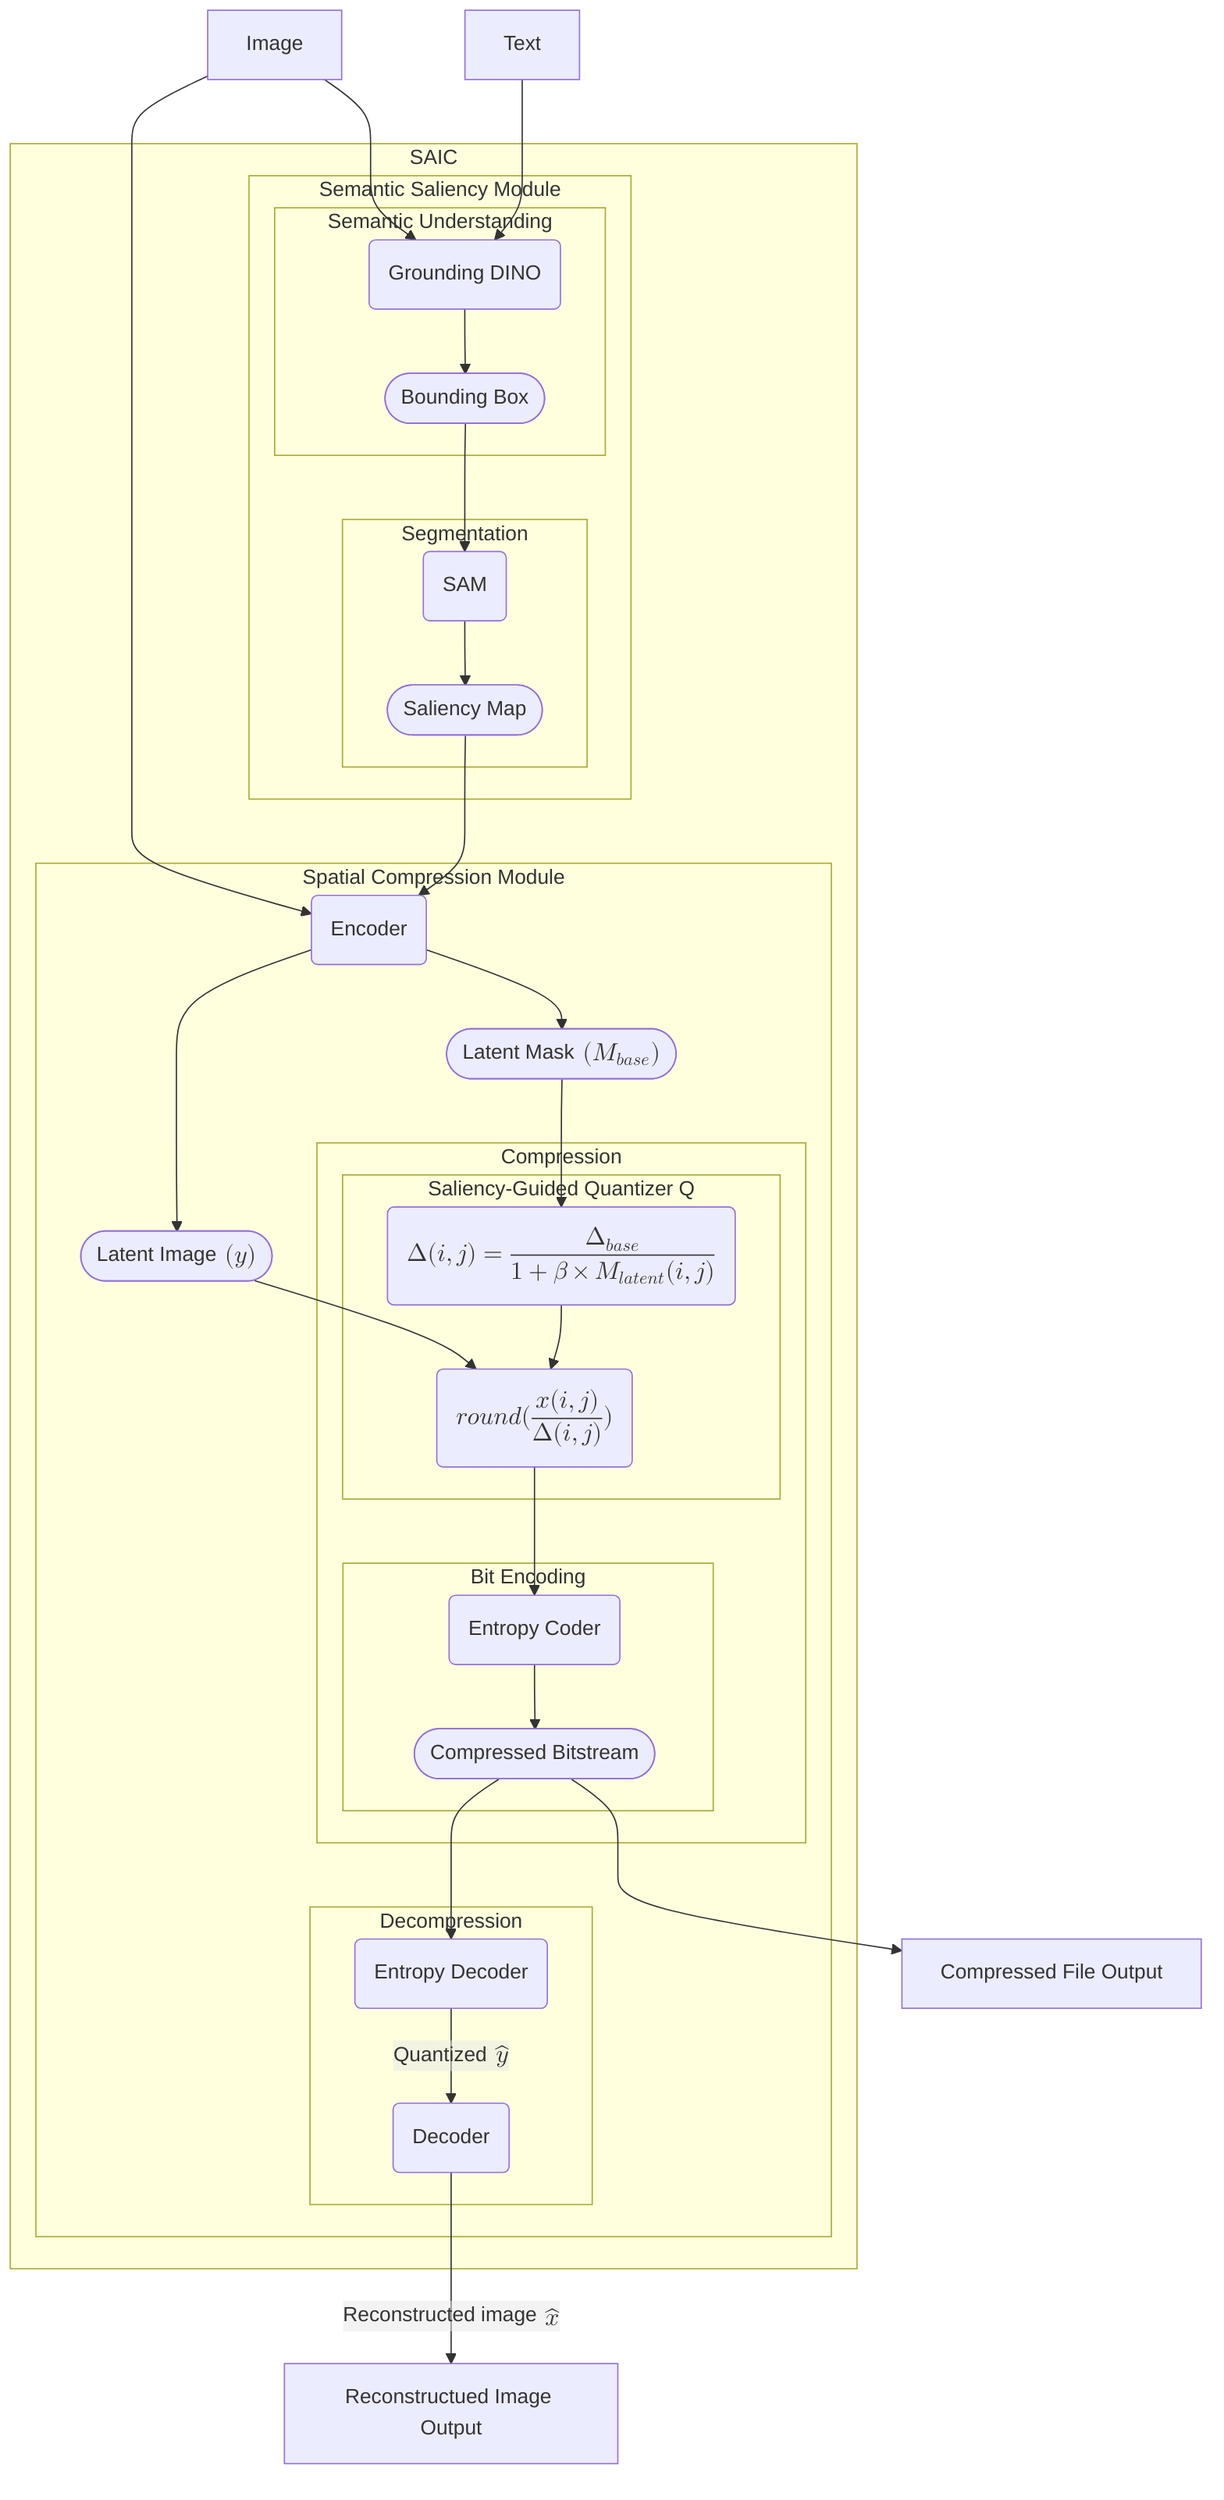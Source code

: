 graph TD
    A[Image]
    B[Text]

    subgraph "SAIC"
        subgraph "Semantic Saliency Module"
            subgraph "Semantic Understanding"
                DINO("Grounding DINO")
                BB(["Bounding Box"])
            end

            subgraph "Segmentation"
                SAM("SAM")
                M(["Saliency Map"])
            end
        end


        subgraph "Spatial Compression Module"
            GE(Encoder);
            ALAT(["Latent Image $$\\ (y)$$"]);
            MLAT(["Latent Mask $$\\ (M_{base})$$"]);

            subgraph "Compression"
                subgraph "Saliency-Guided Quantizer Q"
                    DELTA("$$\Delta(i,j) = \frac{\Delta_{base}}{1+\beta\times M_{latent}(i,j)}$$");
                    QE("$$round(\frac{x(i,j)}{\Delta(i,j)})$$")
                end

                subgraph "Bit Encoding"
                    EC("Entropy Coder")
                    CB(["Compressed Bitstream"])
                end
            end

            subgraph "Decompression"
                ED("Entropy Decoder");
                GD("Decoder");
            end
        end
    end

COUT["Compressed File Output"]
IOUT["Reconstructued Image Output"]

%% DINO creates bounding boxes from image and text, which are then segmented by SAM
A --> DINO;
B --> DINO;
DINO --> BB;
BB --> SAM;
SAM --> M;

%% Image and saliency map are encoded into latent space
A --> GE;
M --> GE;
GE --> ALAT;
GE --> MLAT;

%% We use the latent saliency map to calculate delta for our entropy encoder, which is applied to our image
MLAT --> DELTA;
ALAT --> QE;
DELTA --> QE;

%% The quantized image is entropy coded and we get our resulting bitstream
QE --> EC;
EC --> CB;
CB --> COUT;

%% If we want to decode our image, the bitstream gets entropy decoded, and then reconstructed using our decoder
CB --> ED;
ED -- "Quantized $$\\ \hat{y}$$" --> GD;
GD -- "Reconstructed image $$\\ \hat{x}$$" --> IOUT;